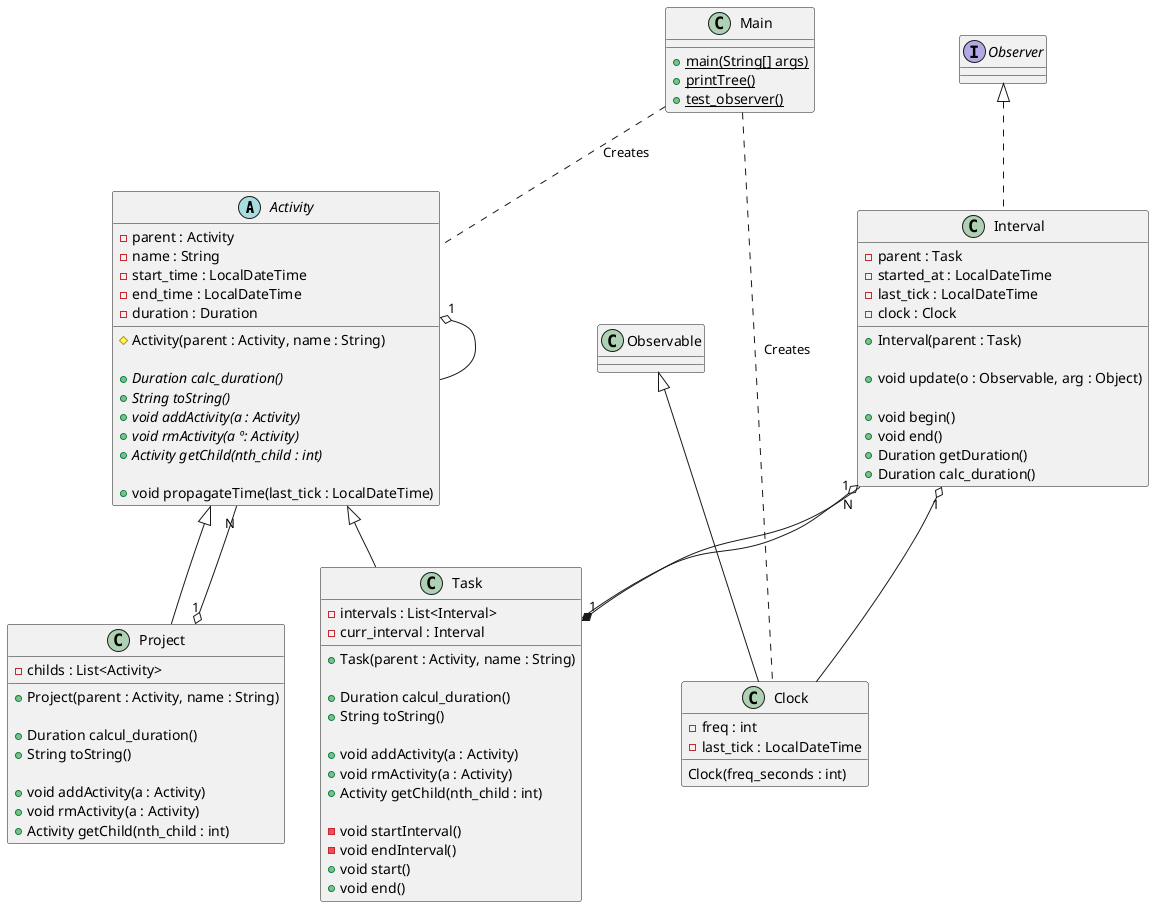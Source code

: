 @startuml

'Layout
together {
    class Activity
    class Task
    class Project
}

together {
    class Task
    class Interval
}

'Relations
Main .. Activity : "Creates"
Main .. Clock : "Creates"


Activity "1" o-- Activity
Project "1" o-- "N" Activity
Task "1" *-- "N" Interval

Interval "1" o-- Task
Interval "1" o-- Clock

'Classes
''Entry point
class Main {

    {static} + main(String[] args)
    {static} + printTree()
    {static} + test_observer()

}

''Composite
abstract class Activity {

    'Private vars
    - parent : Activity
    - name : String
    - start_time : LocalDateTime
    - end_time : LocalDateTime
    - duration : Duration
    
    'Constructor
    # Activity(parent : Activity, name : String)

    'Composite methods
    ''Recursive ones
    {abstract} + Duration calc_duration()
    {abstract} + String toString()
    ''Tree edition
    {abstract} + void addActivity(a : Activity)
    {abstract} + void rmActivity(a º: Activity)
    {abstract} + Activity getChild(nth_child : int)

    'Back propagation
    + void propagateTime(last_tick : LocalDateTime)
}

class Project extends Activity {

    'Private vars
    - childs : List<Activity>

    'Constructor
    + Project(parent : Activity, name : String)

    'Composite methods
    + Duration calcul_duration()
    + String toString()

    + void addActivity(a : Activity)
    + void rmActivity(a : Activity)
    + Activity getChild(nth_child : int)
}

class Task extends Activity {

    'Private vars
    - intervals : List<Interval>
    - curr_interval : Interval

    'Constructor
    + Task(parent : Activity, name : String)

    'Composite methods
    + Duration calcul_duration()
    + String toString()

    + void addActivity(a : Activity)
    + void rmActivity(a : Activity)
    + Activity getChild(nth_child : int)

    'Leaf specific methods
    - void startInterval()
    - void endInterval()
    + void start()
    + void end()
}

''Observer
class Interval implements Observer {

    'Private vars
    - parent : Task
    - started_at : LocalDateTime
    - last_tick : LocalDateTime
    - clock : Clock
    

    'Constructor
    + Interval(parent : Task)

    'Observer patterns
    + void update(o : Observable, arg : Object)

    'Implementation specific
    + void begin()
    + void end()
    + Duration getDuration()
    +Duration calc_duration()
}

class Clock extends Observable {

    'Private vars
    - freq : int
    - last_tick : LocalDateTime

    'Constructor
    Clock(freq_seconds : int)
}

@enduml
